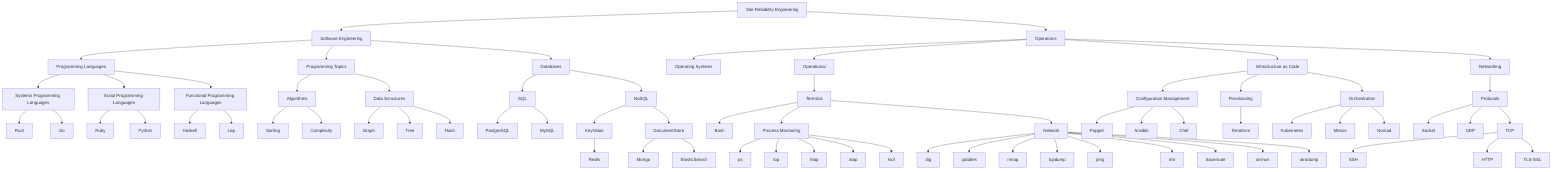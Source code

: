 graph TD
  SRE[Site Reliability Engineering]

  SRE --> SW[Software Engineering]
  SW --> PL[Programming Languages]
    PL --> SysPL[Systems Programming Languages]
      SysPL --> Rust
      SysPL --> Go
    PL --> ScrPL[Script Programming Languages]
      ScrPL --> Ruby
      ScrPL --> Python
    PL --> FunPL[Functional Programming Languages]
      FunPL --> Haskell
      FunPL --> Lisp

  SW --> PT[Programming Topics]
    PT --> ALG[Algorithms]
      ALG --> SRT[Sorting]
      ALG --> CPX[Complexity]
    PT --> DS[Data Scructures]
      DS --> Graph[Graph]
      DS --> T3[Tree]
      DS --> HS[Hash]

  SW --> DB[Databases]
    DB --> SQL[SQL]
      SQL --> PgSQL[PostgreSQL]
      SQL --> MySQL[MySQL]
    DB --> NoSQL[NoSQL]
      NoSQL --> KV[KeyValue]
        KV --> Rd[Redis]
      NoSQL --> DoS[DocumentStore]
        DoS --> Mng[Mongo]
        DoS --> ES[ElasticSearch]

  SRE --> OPS[Operations]
    OPS --> OS[Operating Systems]
    OPS --> OPSOPS[Operational]
      OPSOPS --> Ter[Terminal]
        Ter --> Bash
        Ter --> PrM[Process Monitoring]
          PrM --> ps
          PrM --> top
          PrM --> htop
          PrM --> atop
          PrM --> lsof
        Ter --> Netw[Network]
          Netw --> dig
          Netw --> iptables
          Netw --> nmap
          Netw --> tcpdump
          Netw --> ping
          Netw --> mtr
          Netw --> traceroute
          Netw --> airmon
          Netw --> airodump

    OPS --> IaC[Infrastructure as Code]
      IaC --> CfgMgt[Configuration Management]
        CfgMgt --> Puppet
        CfgMgt --> Ansible
        CfgMgt --> Chef
      IaC --> Prov[Provisioning]
        Prov --> TF[Terraform]
      IaC --> Orc[Orchestration]
        Orc --> K8S[Kubernetes]
        Orc --> Mesos
        Orc --> Nomad

    OPS --> NET[Networking]
      NET --> NETP[Protocols]
        NETP --> Socket
        NETP --> UDP
        NETP --> TCP
          TCP --> SSH
          TCP --> HTTP
          TCP --> SSL[TLS-SSL]